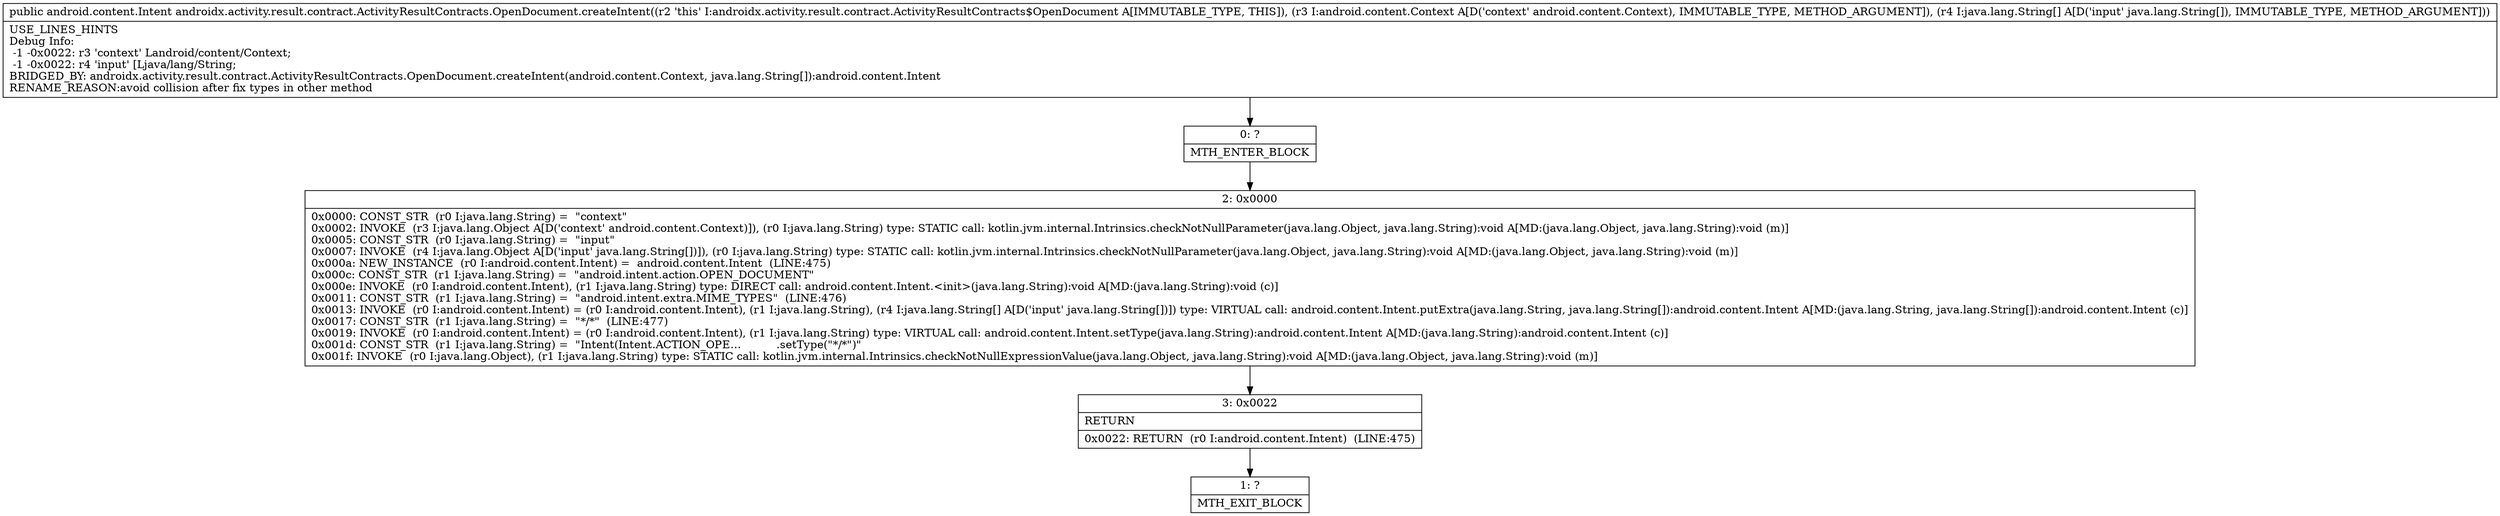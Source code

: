 digraph "CFG forandroidx.activity.result.contract.ActivityResultContracts.OpenDocument.createIntent(Landroid\/content\/Context;[Ljava\/lang\/String;)Landroid\/content\/Intent;" {
Node_0 [shape=record,label="{0\:\ ?|MTH_ENTER_BLOCK\l}"];
Node_2 [shape=record,label="{2\:\ 0x0000|0x0000: CONST_STR  (r0 I:java.lang.String) =  \"context\" \l0x0002: INVOKE  (r3 I:java.lang.Object A[D('context' android.content.Context)]), (r0 I:java.lang.String) type: STATIC call: kotlin.jvm.internal.Intrinsics.checkNotNullParameter(java.lang.Object, java.lang.String):void A[MD:(java.lang.Object, java.lang.String):void (m)]\l0x0005: CONST_STR  (r0 I:java.lang.String) =  \"input\" \l0x0007: INVOKE  (r4 I:java.lang.Object A[D('input' java.lang.String[])]), (r0 I:java.lang.String) type: STATIC call: kotlin.jvm.internal.Intrinsics.checkNotNullParameter(java.lang.Object, java.lang.String):void A[MD:(java.lang.Object, java.lang.String):void (m)]\l0x000a: NEW_INSTANCE  (r0 I:android.content.Intent) =  android.content.Intent  (LINE:475)\l0x000c: CONST_STR  (r1 I:java.lang.String) =  \"android.intent.action.OPEN_DOCUMENT\" \l0x000e: INVOKE  (r0 I:android.content.Intent), (r1 I:java.lang.String) type: DIRECT call: android.content.Intent.\<init\>(java.lang.String):void A[MD:(java.lang.String):void (c)]\l0x0011: CONST_STR  (r1 I:java.lang.String) =  \"android.intent.extra.MIME_TYPES\"  (LINE:476)\l0x0013: INVOKE  (r0 I:android.content.Intent) = (r0 I:android.content.Intent), (r1 I:java.lang.String), (r4 I:java.lang.String[] A[D('input' java.lang.String[])]) type: VIRTUAL call: android.content.Intent.putExtra(java.lang.String, java.lang.String[]):android.content.Intent A[MD:(java.lang.String, java.lang.String[]):android.content.Intent (c)]\l0x0017: CONST_STR  (r1 I:java.lang.String) =  \"*\/*\"  (LINE:477)\l0x0019: INVOKE  (r0 I:android.content.Intent) = (r0 I:android.content.Intent), (r1 I:java.lang.String) type: VIRTUAL call: android.content.Intent.setType(java.lang.String):android.content.Intent A[MD:(java.lang.String):android.content.Intent (c)]\l0x001d: CONST_STR  (r1 I:java.lang.String) =  \"Intent(Intent.ACTION_OPE…          .setType(\"*\/*\")\" \l0x001f: INVOKE  (r0 I:java.lang.Object), (r1 I:java.lang.String) type: STATIC call: kotlin.jvm.internal.Intrinsics.checkNotNullExpressionValue(java.lang.Object, java.lang.String):void A[MD:(java.lang.Object, java.lang.String):void (m)]\l}"];
Node_3 [shape=record,label="{3\:\ 0x0022|RETURN\l|0x0022: RETURN  (r0 I:android.content.Intent)  (LINE:475)\l}"];
Node_1 [shape=record,label="{1\:\ ?|MTH_EXIT_BLOCK\l}"];
MethodNode[shape=record,label="{public android.content.Intent androidx.activity.result.contract.ActivityResultContracts.OpenDocument.createIntent((r2 'this' I:androidx.activity.result.contract.ActivityResultContracts$OpenDocument A[IMMUTABLE_TYPE, THIS]), (r3 I:android.content.Context A[D('context' android.content.Context), IMMUTABLE_TYPE, METHOD_ARGUMENT]), (r4 I:java.lang.String[] A[D('input' java.lang.String[]), IMMUTABLE_TYPE, METHOD_ARGUMENT]))  | USE_LINES_HINTS\lDebug Info:\l  \-1 \-0x0022: r3 'context' Landroid\/content\/Context;\l  \-1 \-0x0022: r4 'input' [Ljava\/lang\/String;\lBRIDGED_BY: androidx.activity.result.contract.ActivityResultContracts.OpenDocument.createIntent(android.content.Context, java.lang.String[]):android.content.Intent\lRENAME_REASON:avoid collision after fix types in other method\l}"];
MethodNode -> Node_0;Node_0 -> Node_2;
Node_2 -> Node_3;
Node_3 -> Node_1;
}

